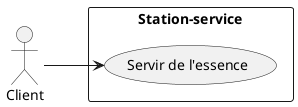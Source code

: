 @startuml 
left to right direction

actor Client 
 

rectangle "Station-service" {
    usecase "Servir de l'essence" as UC0
}

Client --> UC0



@enduml